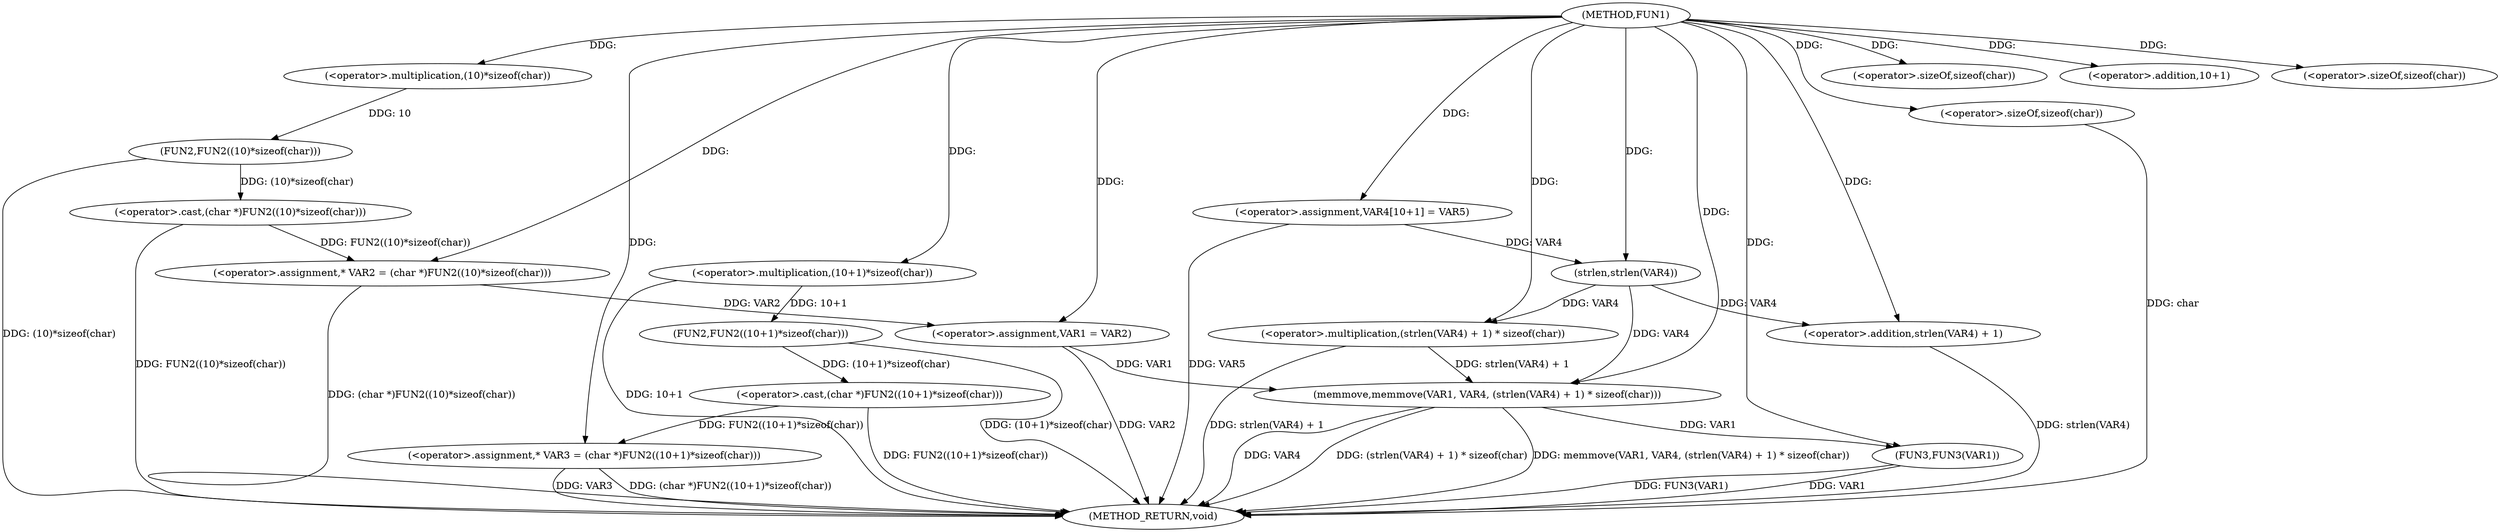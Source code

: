 digraph FUN1 {  
"1000100" [label = "(METHOD,FUN1)" ]
"1000147" [label = "(METHOD_RETURN,void)" ]
"1000104" [label = "(<operator>.assignment,* VAR2 = (char *)FUN2((10)*sizeof(char)))" ]
"1000106" [label = "(<operator>.cast,(char *)FUN2((10)*sizeof(char)))" ]
"1000108" [label = "(FUN2,FUN2((10)*sizeof(char)))" ]
"1000109" [label = "(<operator>.multiplication,(10)*sizeof(char))" ]
"1000111" [label = "(<operator>.sizeOf,sizeof(char))" ]
"1000114" [label = "(<operator>.assignment,* VAR3 = (char *)FUN2((10+1)*sizeof(char)))" ]
"1000116" [label = "(<operator>.cast,(char *)FUN2((10+1)*sizeof(char)))" ]
"1000118" [label = "(FUN2,FUN2((10+1)*sizeof(char)))" ]
"1000119" [label = "(<operator>.multiplication,(10+1)*sizeof(char))" ]
"1000120" [label = "(<operator>.addition,10+1)" ]
"1000123" [label = "(<operator>.sizeOf,sizeof(char))" ]
"1000127" [label = "(<operator>.assignment,VAR1 = VAR2)" ]
"1000132" [label = "(<operator>.assignment,VAR4[10+1] = VAR5)" ]
"1000135" [label = "(memmove,memmove(VAR1, VAR4, (strlen(VAR4) + 1) * sizeof(char)))" ]
"1000138" [label = "(<operator>.multiplication,(strlen(VAR4) + 1) * sizeof(char))" ]
"1000139" [label = "(<operator>.addition,strlen(VAR4) + 1)" ]
"1000140" [label = "(strlen,strlen(VAR4))" ]
"1000143" [label = "(<operator>.sizeOf,sizeof(char))" ]
"1000145" [label = "(FUN3,FUN3(VAR1))" ]
  "1000106" -> "1000147"  [ label = "DDG: FUN2((10)*sizeof(char))"] 
  "1000139" -> "1000147"  [ label = "DDG: strlen(VAR4)"] 
  "1000114" -> "1000147"  [ label = "DDG: VAR3"] 
  "1000116" -> "1000147"  [ label = "DDG: FUN2((10+1)*sizeof(char))"] 
  "1000135" -> "1000147"  [ label = "DDG: (strlen(VAR4) + 1) * sizeof(char)"] 
  "1000118" -> "1000147"  [ label = "DDG: (10+1)*sizeof(char)"] 
  "1000145" -> "1000147"  [ label = "DDG: VAR1"] 
  "1000114" -> "1000147"  [ label = "DDG: (char *)FUN2((10+1)*sizeof(char))"] 
  "1000138" -> "1000147"  [ label = "DDG: strlen(VAR4) + 1"] 
  "1000127" -> "1000147"  [ label = "DDG: VAR2"] 
  "1000143" -> "1000147"  [ label = "DDG: char"] 
  "1000132" -> "1000147"  [ label = "DDG: VAR5"] 
  "1000135" -> "1000147"  [ label = "DDG: memmove(VAR1, VAR4, (strlen(VAR4) + 1) * sizeof(char))"] 
  "1000119" -> "1000147"  [ label = "DDG: 10+1"] 
  "1000145" -> "1000147"  [ label = "DDG: FUN3(VAR1)"] 
  "1000135" -> "1000147"  [ label = "DDG: VAR4"] 
  "1000104" -> "1000147"  [ label = "DDG: (char *)FUN2((10)*sizeof(char))"] 
  "1000108" -> "1000147"  [ label = "DDG: (10)*sizeof(char)"] 
  "1000106" -> "1000104"  [ label = "DDG: FUN2((10)*sizeof(char))"] 
  "1000100" -> "1000104"  [ label = "DDG: "] 
  "1000108" -> "1000106"  [ label = "DDG: (10)*sizeof(char)"] 
  "1000109" -> "1000108"  [ label = "DDG: 10"] 
  "1000100" -> "1000109"  [ label = "DDG: "] 
  "1000100" -> "1000111"  [ label = "DDG: "] 
  "1000116" -> "1000114"  [ label = "DDG: FUN2((10+1)*sizeof(char))"] 
  "1000100" -> "1000114"  [ label = "DDG: "] 
  "1000118" -> "1000116"  [ label = "DDG: (10+1)*sizeof(char)"] 
  "1000119" -> "1000118"  [ label = "DDG: 10+1"] 
  "1000100" -> "1000119"  [ label = "DDG: "] 
  "1000100" -> "1000120"  [ label = "DDG: "] 
  "1000100" -> "1000123"  [ label = "DDG: "] 
  "1000104" -> "1000127"  [ label = "DDG: VAR2"] 
  "1000100" -> "1000127"  [ label = "DDG: "] 
  "1000100" -> "1000132"  [ label = "DDG: "] 
  "1000127" -> "1000135"  [ label = "DDG: VAR1"] 
  "1000100" -> "1000135"  [ label = "DDG: "] 
  "1000140" -> "1000135"  [ label = "DDG: VAR4"] 
  "1000138" -> "1000135"  [ label = "DDG: strlen(VAR4) + 1"] 
  "1000140" -> "1000138"  [ label = "DDG: VAR4"] 
  "1000100" -> "1000138"  [ label = "DDG: "] 
  "1000140" -> "1000139"  [ label = "DDG: VAR4"] 
  "1000132" -> "1000140"  [ label = "DDG: VAR4"] 
  "1000100" -> "1000140"  [ label = "DDG: "] 
  "1000100" -> "1000139"  [ label = "DDG: "] 
  "1000100" -> "1000143"  [ label = "DDG: "] 
  "1000135" -> "1000145"  [ label = "DDG: VAR1"] 
  "1000100" -> "1000145"  [ label = "DDG: "] 
}
